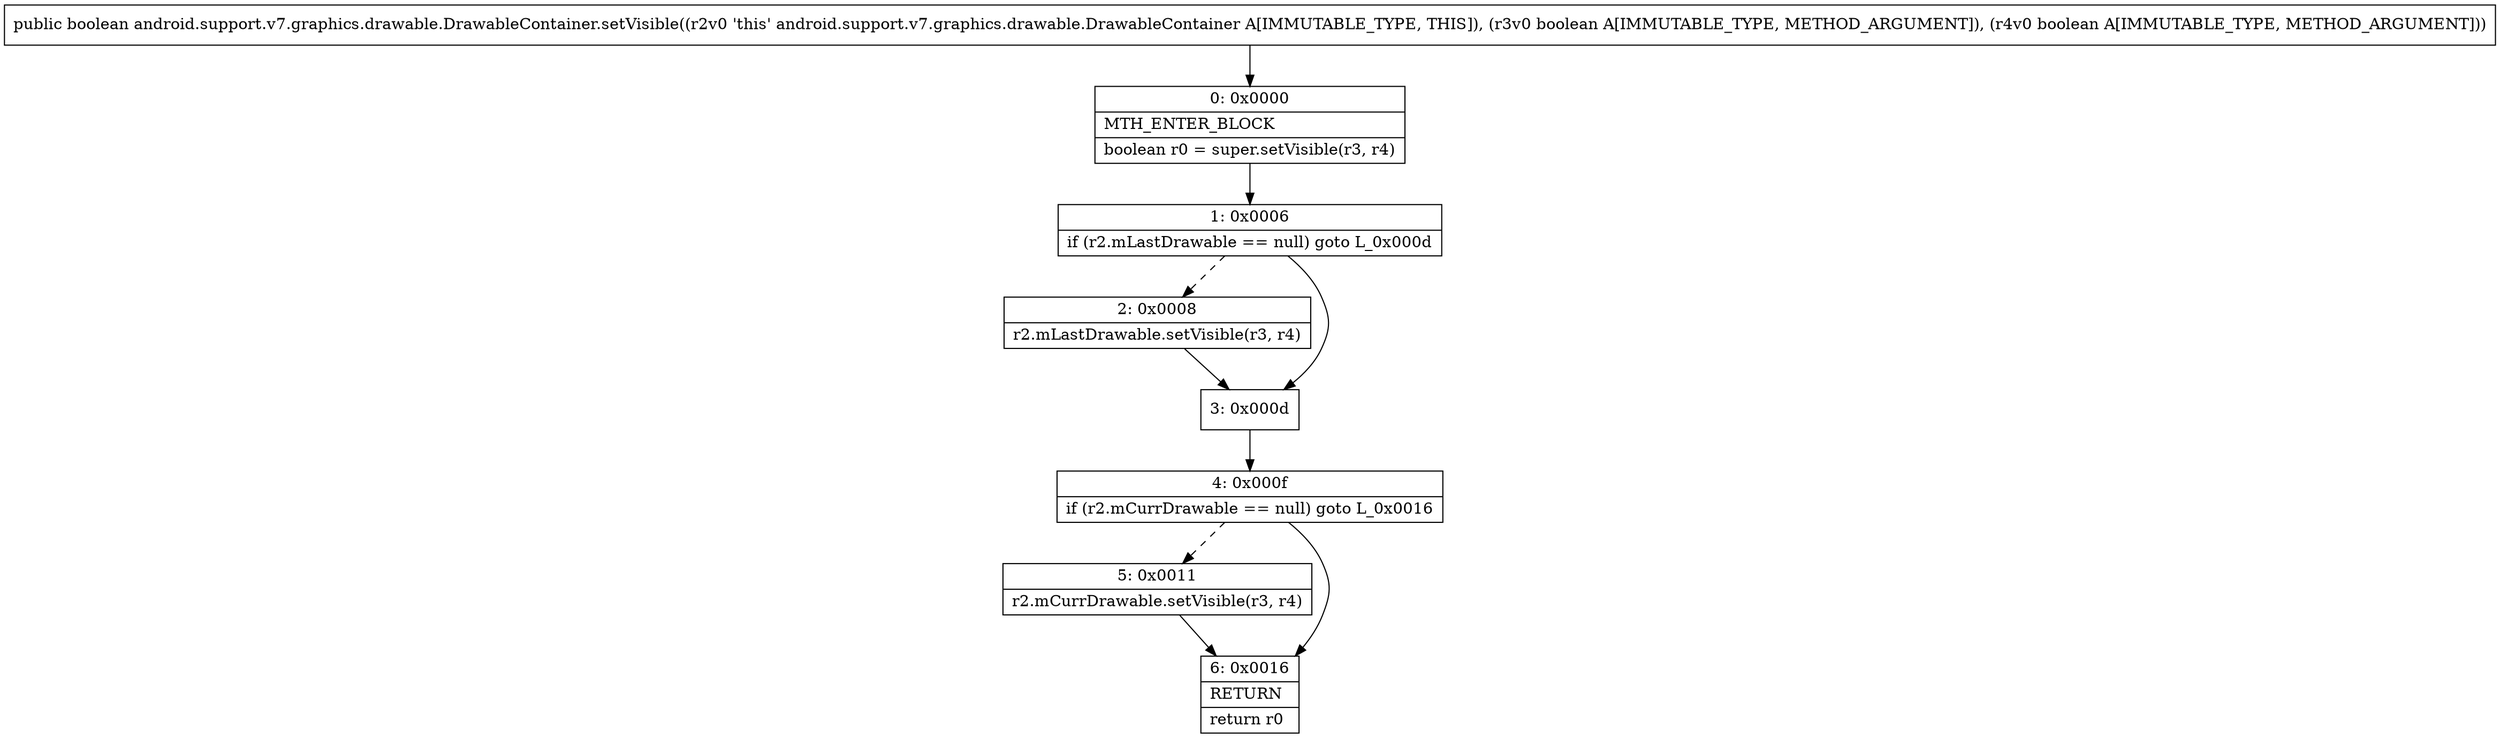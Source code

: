 digraph "CFG forandroid.support.v7.graphics.drawable.DrawableContainer.setVisible(ZZ)Z" {
Node_0 [shape=record,label="{0\:\ 0x0000|MTH_ENTER_BLOCK\l|boolean r0 = super.setVisible(r3, r4)\l}"];
Node_1 [shape=record,label="{1\:\ 0x0006|if (r2.mLastDrawable == null) goto L_0x000d\l}"];
Node_2 [shape=record,label="{2\:\ 0x0008|r2.mLastDrawable.setVisible(r3, r4)\l}"];
Node_3 [shape=record,label="{3\:\ 0x000d}"];
Node_4 [shape=record,label="{4\:\ 0x000f|if (r2.mCurrDrawable == null) goto L_0x0016\l}"];
Node_5 [shape=record,label="{5\:\ 0x0011|r2.mCurrDrawable.setVisible(r3, r4)\l}"];
Node_6 [shape=record,label="{6\:\ 0x0016|RETURN\l|return r0\l}"];
MethodNode[shape=record,label="{public boolean android.support.v7.graphics.drawable.DrawableContainer.setVisible((r2v0 'this' android.support.v7.graphics.drawable.DrawableContainer A[IMMUTABLE_TYPE, THIS]), (r3v0 boolean A[IMMUTABLE_TYPE, METHOD_ARGUMENT]), (r4v0 boolean A[IMMUTABLE_TYPE, METHOD_ARGUMENT])) }"];
MethodNode -> Node_0;
Node_0 -> Node_1;
Node_1 -> Node_2[style=dashed];
Node_1 -> Node_3;
Node_2 -> Node_3;
Node_3 -> Node_4;
Node_4 -> Node_5[style=dashed];
Node_4 -> Node_6;
Node_5 -> Node_6;
}

